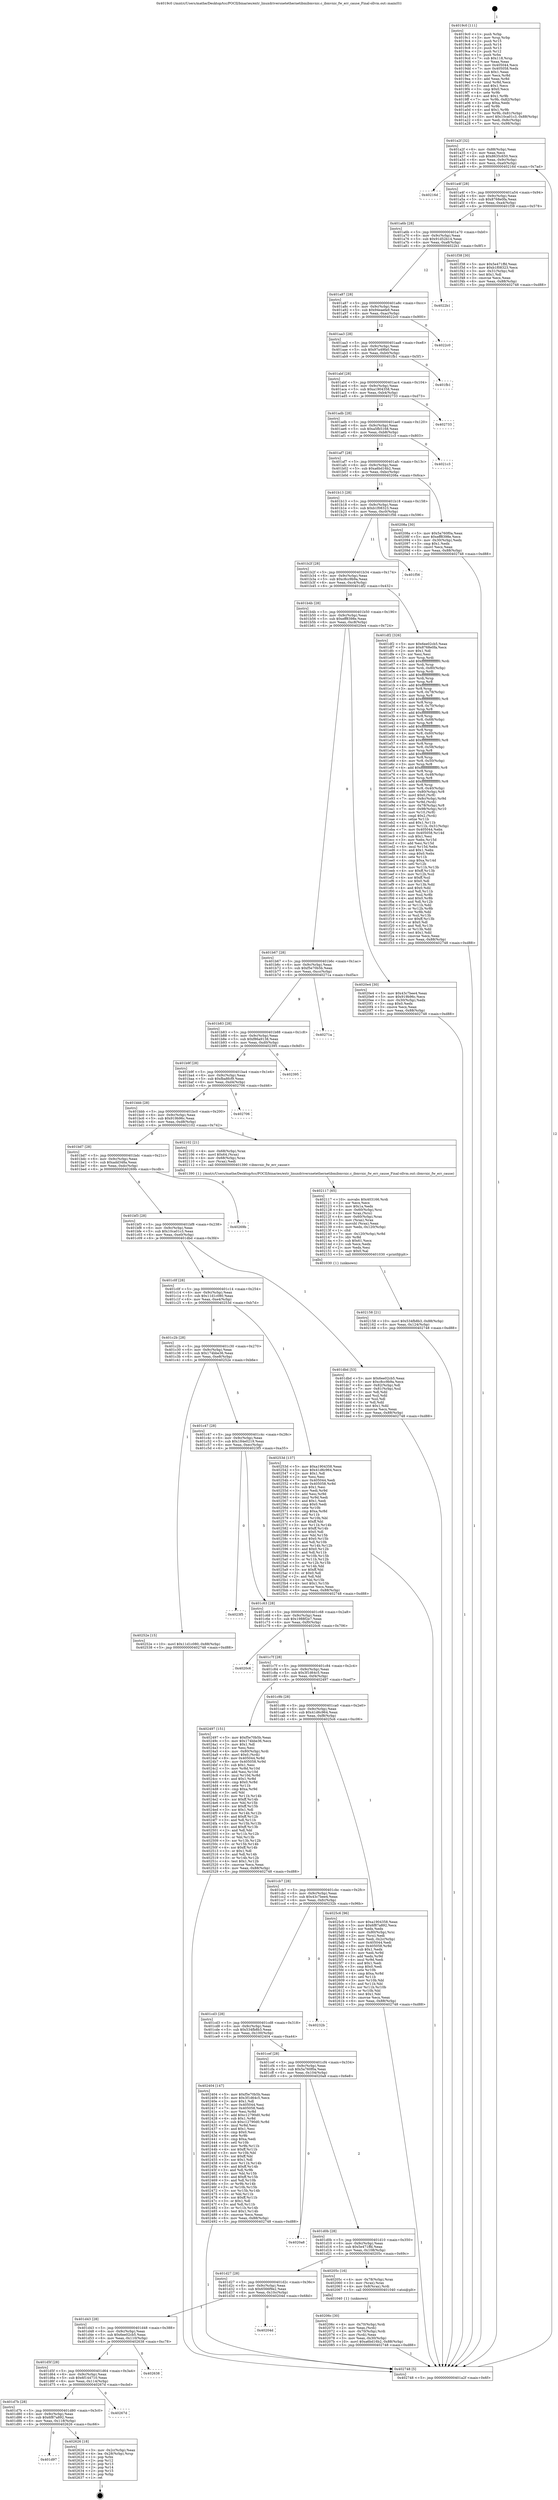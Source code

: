 digraph "0x4019c0" {
  label = "0x4019c0 (/mnt/c/Users/mathe/Desktop/tcc/POCII/binaries/extr_linuxdriversnetethernetibmibmvnic.c_ibmvnic_fw_err_cause_Final-ollvm.out::main(0))"
  labelloc = "t"
  node[shape=record]

  Entry [label="",width=0.3,height=0.3,shape=circle,fillcolor=black,style=filled]
  "0x401a2f" [label="{
     0x401a2f [32]\l
     | [instrs]\l
     &nbsp;&nbsp;0x401a2f \<+6\>: mov -0x88(%rbp),%eax\l
     &nbsp;&nbsp;0x401a35 \<+2\>: mov %eax,%ecx\l
     &nbsp;&nbsp;0x401a37 \<+6\>: sub $0x8635c650,%ecx\l
     &nbsp;&nbsp;0x401a3d \<+6\>: mov %eax,-0x9c(%rbp)\l
     &nbsp;&nbsp;0x401a43 \<+6\>: mov %ecx,-0xa0(%rbp)\l
     &nbsp;&nbsp;0x401a49 \<+6\>: je 000000000040216d \<main+0x7ad\>\l
  }"]
  "0x40216d" [label="{
     0x40216d\l
  }", style=dashed]
  "0x401a4f" [label="{
     0x401a4f [28]\l
     | [instrs]\l
     &nbsp;&nbsp;0x401a4f \<+5\>: jmp 0000000000401a54 \<main+0x94\>\l
     &nbsp;&nbsp;0x401a54 \<+6\>: mov -0x9c(%rbp),%eax\l
     &nbsp;&nbsp;0x401a5a \<+5\>: sub $0x8768e0fa,%eax\l
     &nbsp;&nbsp;0x401a5f \<+6\>: mov %eax,-0xa4(%rbp)\l
     &nbsp;&nbsp;0x401a65 \<+6\>: je 0000000000401f38 \<main+0x578\>\l
  }"]
  Exit [label="",width=0.3,height=0.3,shape=circle,fillcolor=black,style=filled,peripheries=2]
  "0x401f38" [label="{
     0x401f38 [30]\l
     | [instrs]\l
     &nbsp;&nbsp;0x401f38 \<+5\>: mov $0x5e471ffd,%eax\l
     &nbsp;&nbsp;0x401f3d \<+5\>: mov $0xb1f08323,%ecx\l
     &nbsp;&nbsp;0x401f42 \<+3\>: mov -0x31(%rbp),%dl\l
     &nbsp;&nbsp;0x401f45 \<+3\>: test $0x1,%dl\l
     &nbsp;&nbsp;0x401f48 \<+3\>: cmovne %ecx,%eax\l
     &nbsp;&nbsp;0x401f4b \<+6\>: mov %eax,-0x88(%rbp)\l
     &nbsp;&nbsp;0x401f51 \<+5\>: jmp 0000000000402748 \<main+0xd88\>\l
  }"]
  "0x401a6b" [label="{
     0x401a6b [28]\l
     | [instrs]\l
     &nbsp;&nbsp;0x401a6b \<+5\>: jmp 0000000000401a70 \<main+0xb0\>\l
     &nbsp;&nbsp;0x401a70 \<+6\>: mov -0x9c(%rbp),%eax\l
     &nbsp;&nbsp;0x401a76 \<+5\>: sub $0x91d52b14,%eax\l
     &nbsp;&nbsp;0x401a7b \<+6\>: mov %eax,-0xa8(%rbp)\l
     &nbsp;&nbsp;0x401a81 \<+6\>: je 00000000004022b1 \<main+0x8f1\>\l
  }"]
  "0x401d97" [label="{
     0x401d97\l
  }", style=dashed]
  "0x4022b1" [label="{
     0x4022b1\l
  }", style=dashed]
  "0x401a87" [label="{
     0x401a87 [28]\l
     | [instrs]\l
     &nbsp;&nbsp;0x401a87 \<+5\>: jmp 0000000000401a8c \<main+0xcc\>\l
     &nbsp;&nbsp;0x401a8c \<+6\>: mov -0x9c(%rbp),%eax\l
     &nbsp;&nbsp;0x401a92 \<+5\>: sub $0x94eaefa9,%eax\l
     &nbsp;&nbsp;0x401a97 \<+6\>: mov %eax,-0xac(%rbp)\l
     &nbsp;&nbsp;0x401a9d \<+6\>: je 00000000004022c0 \<main+0x900\>\l
  }"]
  "0x402626" [label="{
     0x402626 [18]\l
     | [instrs]\l
     &nbsp;&nbsp;0x402626 \<+3\>: mov -0x2c(%rbp),%eax\l
     &nbsp;&nbsp;0x402629 \<+4\>: lea -0x28(%rbp),%rsp\l
     &nbsp;&nbsp;0x40262d \<+1\>: pop %rbx\l
     &nbsp;&nbsp;0x40262e \<+2\>: pop %r12\l
     &nbsp;&nbsp;0x402630 \<+2\>: pop %r13\l
     &nbsp;&nbsp;0x402632 \<+2\>: pop %r14\l
     &nbsp;&nbsp;0x402634 \<+2\>: pop %r15\l
     &nbsp;&nbsp;0x402636 \<+1\>: pop %rbp\l
     &nbsp;&nbsp;0x402637 \<+1\>: ret\l
  }"]
  "0x4022c0" [label="{
     0x4022c0\l
  }", style=dashed]
  "0x401aa3" [label="{
     0x401aa3 [28]\l
     | [instrs]\l
     &nbsp;&nbsp;0x401aa3 \<+5\>: jmp 0000000000401aa8 \<main+0xe8\>\l
     &nbsp;&nbsp;0x401aa8 \<+6\>: mov -0x9c(%rbp),%eax\l
     &nbsp;&nbsp;0x401aae \<+5\>: sub $0x97a49fa0,%eax\l
     &nbsp;&nbsp;0x401ab3 \<+6\>: mov %eax,-0xb0(%rbp)\l
     &nbsp;&nbsp;0x401ab9 \<+6\>: je 0000000000401fb1 \<main+0x5f1\>\l
  }"]
  "0x401d7b" [label="{
     0x401d7b [28]\l
     | [instrs]\l
     &nbsp;&nbsp;0x401d7b \<+5\>: jmp 0000000000401d80 \<main+0x3c0\>\l
     &nbsp;&nbsp;0x401d80 \<+6\>: mov -0x9c(%rbp),%eax\l
     &nbsp;&nbsp;0x401d86 \<+5\>: sub $0x6f87a892,%eax\l
     &nbsp;&nbsp;0x401d8b \<+6\>: mov %eax,-0x118(%rbp)\l
     &nbsp;&nbsp;0x401d91 \<+6\>: je 0000000000402626 \<main+0xc66\>\l
  }"]
  "0x401fb1" [label="{
     0x401fb1\l
  }", style=dashed]
  "0x401abf" [label="{
     0x401abf [28]\l
     | [instrs]\l
     &nbsp;&nbsp;0x401abf \<+5\>: jmp 0000000000401ac4 \<main+0x104\>\l
     &nbsp;&nbsp;0x401ac4 \<+6\>: mov -0x9c(%rbp),%eax\l
     &nbsp;&nbsp;0x401aca \<+5\>: sub $0xa1904358,%eax\l
     &nbsp;&nbsp;0x401acf \<+6\>: mov %eax,-0xb4(%rbp)\l
     &nbsp;&nbsp;0x401ad5 \<+6\>: je 0000000000402733 \<main+0xd73\>\l
  }"]
  "0x40267d" [label="{
     0x40267d\l
  }", style=dashed]
  "0x402733" [label="{
     0x402733\l
  }", style=dashed]
  "0x401adb" [label="{
     0x401adb [28]\l
     | [instrs]\l
     &nbsp;&nbsp;0x401adb \<+5\>: jmp 0000000000401ae0 \<main+0x120\>\l
     &nbsp;&nbsp;0x401ae0 \<+6\>: mov -0x9c(%rbp),%eax\l
     &nbsp;&nbsp;0x401ae6 \<+5\>: sub $0xa5fb5168,%eax\l
     &nbsp;&nbsp;0x401aeb \<+6\>: mov %eax,-0xb8(%rbp)\l
     &nbsp;&nbsp;0x401af1 \<+6\>: je 00000000004021c3 \<main+0x803\>\l
  }"]
  "0x401d5f" [label="{
     0x401d5f [28]\l
     | [instrs]\l
     &nbsp;&nbsp;0x401d5f \<+5\>: jmp 0000000000401d64 \<main+0x3a4\>\l
     &nbsp;&nbsp;0x401d64 \<+6\>: mov -0x9c(%rbp),%eax\l
     &nbsp;&nbsp;0x401d6a \<+5\>: sub $0x6f144710,%eax\l
     &nbsp;&nbsp;0x401d6f \<+6\>: mov %eax,-0x114(%rbp)\l
     &nbsp;&nbsp;0x401d75 \<+6\>: je 000000000040267d \<main+0xcbd\>\l
  }"]
  "0x4021c3" [label="{
     0x4021c3\l
  }", style=dashed]
  "0x401af7" [label="{
     0x401af7 [28]\l
     | [instrs]\l
     &nbsp;&nbsp;0x401af7 \<+5\>: jmp 0000000000401afc \<main+0x13c\>\l
     &nbsp;&nbsp;0x401afc \<+6\>: mov -0x9c(%rbp),%eax\l
     &nbsp;&nbsp;0x401b02 \<+5\>: sub $0xa6bd16b2,%eax\l
     &nbsp;&nbsp;0x401b07 \<+6\>: mov %eax,-0xbc(%rbp)\l
     &nbsp;&nbsp;0x401b0d \<+6\>: je 000000000040208a \<main+0x6ca\>\l
  }"]
  "0x402638" [label="{
     0x402638\l
  }", style=dashed]
  "0x40208a" [label="{
     0x40208a [30]\l
     | [instrs]\l
     &nbsp;&nbsp;0x40208a \<+5\>: mov $0x5a760f0a,%eax\l
     &nbsp;&nbsp;0x40208f \<+5\>: mov $0xeff8398e,%ecx\l
     &nbsp;&nbsp;0x402094 \<+3\>: mov -0x30(%rbp),%edx\l
     &nbsp;&nbsp;0x402097 \<+3\>: cmp $0x1,%edx\l
     &nbsp;&nbsp;0x40209a \<+3\>: cmovl %ecx,%eax\l
     &nbsp;&nbsp;0x40209d \<+6\>: mov %eax,-0x88(%rbp)\l
     &nbsp;&nbsp;0x4020a3 \<+5\>: jmp 0000000000402748 \<main+0xd88\>\l
  }"]
  "0x401b13" [label="{
     0x401b13 [28]\l
     | [instrs]\l
     &nbsp;&nbsp;0x401b13 \<+5\>: jmp 0000000000401b18 \<main+0x158\>\l
     &nbsp;&nbsp;0x401b18 \<+6\>: mov -0x9c(%rbp),%eax\l
     &nbsp;&nbsp;0x401b1e \<+5\>: sub $0xb1f08323,%eax\l
     &nbsp;&nbsp;0x401b23 \<+6\>: mov %eax,-0xc0(%rbp)\l
     &nbsp;&nbsp;0x401b29 \<+6\>: je 0000000000401f56 \<main+0x596\>\l
  }"]
  "0x401d43" [label="{
     0x401d43 [28]\l
     | [instrs]\l
     &nbsp;&nbsp;0x401d43 \<+5\>: jmp 0000000000401d48 \<main+0x388\>\l
     &nbsp;&nbsp;0x401d48 \<+6\>: mov -0x9c(%rbp),%eax\l
     &nbsp;&nbsp;0x401d4e \<+5\>: sub $0x6ee02cb5,%eax\l
     &nbsp;&nbsp;0x401d53 \<+6\>: mov %eax,-0x110(%rbp)\l
     &nbsp;&nbsp;0x401d59 \<+6\>: je 0000000000402638 \<main+0xc78\>\l
  }"]
  "0x401f56" [label="{
     0x401f56\l
  }", style=dashed]
  "0x401b2f" [label="{
     0x401b2f [28]\l
     | [instrs]\l
     &nbsp;&nbsp;0x401b2f \<+5\>: jmp 0000000000401b34 \<main+0x174\>\l
     &nbsp;&nbsp;0x401b34 \<+6\>: mov -0x9c(%rbp),%eax\l
     &nbsp;&nbsp;0x401b3a \<+5\>: sub $0xc8cc9b9a,%eax\l
     &nbsp;&nbsp;0x401b3f \<+6\>: mov %eax,-0xc4(%rbp)\l
     &nbsp;&nbsp;0x401b45 \<+6\>: je 0000000000401df2 \<main+0x432\>\l
  }"]
  "0x40204d" [label="{
     0x40204d\l
  }", style=dashed]
  "0x401df2" [label="{
     0x401df2 [326]\l
     | [instrs]\l
     &nbsp;&nbsp;0x401df2 \<+5\>: mov $0x6ee02cb5,%eax\l
     &nbsp;&nbsp;0x401df7 \<+5\>: mov $0x8768e0fa,%ecx\l
     &nbsp;&nbsp;0x401dfc \<+2\>: mov $0x1,%dl\l
     &nbsp;&nbsp;0x401dfe \<+2\>: xor %esi,%esi\l
     &nbsp;&nbsp;0x401e00 \<+3\>: mov %rsp,%rdi\l
     &nbsp;&nbsp;0x401e03 \<+4\>: add $0xfffffffffffffff0,%rdi\l
     &nbsp;&nbsp;0x401e07 \<+3\>: mov %rdi,%rsp\l
     &nbsp;&nbsp;0x401e0a \<+4\>: mov %rdi,-0x80(%rbp)\l
     &nbsp;&nbsp;0x401e0e \<+3\>: mov %rsp,%rdi\l
     &nbsp;&nbsp;0x401e11 \<+4\>: add $0xfffffffffffffff0,%rdi\l
     &nbsp;&nbsp;0x401e15 \<+3\>: mov %rdi,%rsp\l
     &nbsp;&nbsp;0x401e18 \<+3\>: mov %rsp,%r8\l
     &nbsp;&nbsp;0x401e1b \<+4\>: add $0xfffffffffffffff0,%r8\l
     &nbsp;&nbsp;0x401e1f \<+3\>: mov %r8,%rsp\l
     &nbsp;&nbsp;0x401e22 \<+4\>: mov %r8,-0x78(%rbp)\l
     &nbsp;&nbsp;0x401e26 \<+3\>: mov %rsp,%r8\l
     &nbsp;&nbsp;0x401e29 \<+4\>: add $0xfffffffffffffff0,%r8\l
     &nbsp;&nbsp;0x401e2d \<+3\>: mov %r8,%rsp\l
     &nbsp;&nbsp;0x401e30 \<+4\>: mov %r8,-0x70(%rbp)\l
     &nbsp;&nbsp;0x401e34 \<+3\>: mov %rsp,%r8\l
     &nbsp;&nbsp;0x401e37 \<+4\>: add $0xfffffffffffffff0,%r8\l
     &nbsp;&nbsp;0x401e3b \<+3\>: mov %r8,%rsp\l
     &nbsp;&nbsp;0x401e3e \<+4\>: mov %r8,-0x68(%rbp)\l
     &nbsp;&nbsp;0x401e42 \<+3\>: mov %rsp,%r8\l
     &nbsp;&nbsp;0x401e45 \<+4\>: add $0xfffffffffffffff0,%r8\l
     &nbsp;&nbsp;0x401e49 \<+3\>: mov %r8,%rsp\l
     &nbsp;&nbsp;0x401e4c \<+4\>: mov %r8,-0x60(%rbp)\l
     &nbsp;&nbsp;0x401e50 \<+3\>: mov %rsp,%r8\l
     &nbsp;&nbsp;0x401e53 \<+4\>: add $0xfffffffffffffff0,%r8\l
     &nbsp;&nbsp;0x401e57 \<+3\>: mov %r8,%rsp\l
     &nbsp;&nbsp;0x401e5a \<+4\>: mov %r8,-0x58(%rbp)\l
     &nbsp;&nbsp;0x401e5e \<+3\>: mov %rsp,%r8\l
     &nbsp;&nbsp;0x401e61 \<+4\>: add $0xfffffffffffffff0,%r8\l
     &nbsp;&nbsp;0x401e65 \<+3\>: mov %r8,%rsp\l
     &nbsp;&nbsp;0x401e68 \<+4\>: mov %r8,-0x50(%rbp)\l
     &nbsp;&nbsp;0x401e6c \<+3\>: mov %rsp,%r8\l
     &nbsp;&nbsp;0x401e6f \<+4\>: add $0xfffffffffffffff0,%r8\l
     &nbsp;&nbsp;0x401e73 \<+3\>: mov %r8,%rsp\l
     &nbsp;&nbsp;0x401e76 \<+4\>: mov %r8,-0x48(%rbp)\l
     &nbsp;&nbsp;0x401e7a \<+3\>: mov %rsp,%r8\l
     &nbsp;&nbsp;0x401e7d \<+4\>: add $0xfffffffffffffff0,%r8\l
     &nbsp;&nbsp;0x401e81 \<+3\>: mov %r8,%rsp\l
     &nbsp;&nbsp;0x401e84 \<+4\>: mov %r8,-0x40(%rbp)\l
     &nbsp;&nbsp;0x401e88 \<+4\>: mov -0x80(%rbp),%r8\l
     &nbsp;&nbsp;0x401e8c \<+7\>: movl $0x0,(%r8)\l
     &nbsp;&nbsp;0x401e93 \<+7\>: mov -0x8c(%rbp),%r9d\l
     &nbsp;&nbsp;0x401e9a \<+3\>: mov %r9d,(%rdi)\l
     &nbsp;&nbsp;0x401e9d \<+4\>: mov -0x78(%rbp),%r8\l
     &nbsp;&nbsp;0x401ea1 \<+7\>: mov -0x98(%rbp),%r10\l
     &nbsp;&nbsp;0x401ea8 \<+3\>: mov %r10,(%r8)\l
     &nbsp;&nbsp;0x401eab \<+3\>: cmpl $0x2,(%rdi)\l
     &nbsp;&nbsp;0x401eae \<+4\>: setne %r11b\l
     &nbsp;&nbsp;0x401eb2 \<+4\>: and $0x1,%r11b\l
     &nbsp;&nbsp;0x401eb6 \<+4\>: mov %r11b,-0x31(%rbp)\l
     &nbsp;&nbsp;0x401eba \<+7\>: mov 0x405044,%ebx\l
     &nbsp;&nbsp;0x401ec1 \<+8\>: mov 0x405058,%r14d\l
     &nbsp;&nbsp;0x401ec9 \<+3\>: sub $0x1,%esi\l
     &nbsp;&nbsp;0x401ecc \<+3\>: mov %ebx,%r15d\l
     &nbsp;&nbsp;0x401ecf \<+3\>: add %esi,%r15d\l
     &nbsp;&nbsp;0x401ed2 \<+4\>: imul %r15d,%ebx\l
     &nbsp;&nbsp;0x401ed6 \<+3\>: and $0x1,%ebx\l
     &nbsp;&nbsp;0x401ed9 \<+3\>: cmp $0x0,%ebx\l
     &nbsp;&nbsp;0x401edc \<+4\>: sete %r11b\l
     &nbsp;&nbsp;0x401ee0 \<+4\>: cmp $0xa,%r14d\l
     &nbsp;&nbsp;0x401ee4 \<+4\>: setl %r12b\l
     &nbsp;&nbsp;0x401ee8 \<+3\>: mov %r11b,%r13b\l
     &nbsp;&nbsp;0x401eeb \<+4\>: xor $0xff,%r13b\l
     &nbsp;&nbsp;0x401eef \<+3\>: mov %r12b,%sil\l
     &nbsp;&nbsp;0x401ef2 \<+4\>: xor $0xff,%sil\l
     &nbsp;&nbsp;0x401ef6 \<+3\>: xor $0x0,%dl\l
     &nbsp;&nbsp;0x401ef9 \<+3\>: mov %r13b,%dil\l
     &nbsp;&nbsp;0x401efc \<+4\>: and $0x0,%dil\l
     &nbsp;&nbsp;0x401f00 \<+3\>: and %dl,%r11b\l
     &nbsp;&nbsp;0x401f03 \<+3\>: mov %sil,%r8b\l
     &nbsp;&nbsp;0x401f06 \<+4\>: and $0x0,%r8b\l
     &nbsp;&nbsp;0x401f0a \<+3\>: and %dl,%r12b\l
     &nbsp;&nbsp;0x401f0d \<+3\>: or %r11b,%dil\l
     &nbsp;&nbsp;0x401f10 \<+3\>: or %r12b,%r8b\l
     &nbsp;&nbsp;0x401f13 \<+3\>: xor %r8b,%dil\l
     &nbsp;&nbsp;0x401f16 \<+3\>: or %sil,%r13b\l
     &nbsp;&nbsp;0x401f19 \<+4\>: xor $0xff,%r13b\l
     &nbsp;&nbsp;0x401f1d \<+3\>: or $0x0,%dl\l
     &nbsp;&nbsp;0x401f20 \<+3\>: and %dl,%r13b\l
     &nbsp;&nbsp;0x401f23 \<+3\>: or %r13b,%dil\l
     &nbsp;&nbsp;0x401f26 \<+4\>: test $0x1,%dil\l
     &nbsp;&nbsp;0x401f2a \<+3\>: cmovne %ecx,%eax\l
     &nbsp;&nbsp;0x401f2d \<+6\>: mov %eax,-0x88(%rbp)\l
     &nbsp;&nbsp;0x401f33 \<+5\>: jmp 0000000000402748 \<main+0xd88\>\l
  }"]
  "0x401b4b" [label="{
     0x401b4b [28]\l
     | [instrs]\l
     &nbsp;&nbsp;0x401b4b \<+5\>: jmp 0000000000401b50 \<main+0x190\>\l
     &nbsp;&nbsp;0x401b50 \<+6\>: mov -0x9c(%rbp),%eax\l
     &nbsp;&nbsp;0x401b56 \<+5\>: sub $0xeff8398e,%eax\l
     &nbsp;&nbsp;0x401b5b \<+6\>: mov %eax,-0xc8(%rbp)\l
     &nbsp;&nbsp;0x401b61 \<+6\>: je 00000000004020e4 \<main+0x724\>\l
  }"]
  "0x402158" [label="{
     0x402158 [21]\l
     | [instrs]\l
     &nbsp;&nbsp;0x402158 \<+10\>: movl $0x534fb8b3,-0x88(%rbp)\l
     &nbsp;&nbsp;0x402162 \<+6\>: mov %eax,-0x124(%rbp)\l
     &nbsp;&nbsp;0x402168 \<+5\>: jmp 0000000000402748 \<main+0xd88\>\l
  }"]
  "0x4020e4" [label="{
     0x4020e4 [30]\l
     | [instrs]\l
     &nbsp;&nbsp;0x4020e4 \<+5\>: mov $0x43c7bee4,%eax\l
     &nbsp;&nbsp;0x4020e9 \<+5\>: mov $0x919b96c,%ecx\l
     &nbsp;&nbsp;0x4020ee \<+3\>: mov -0x30(%rbp),%edx\l
     &nbsp;&nbsp;0x4020f1 \<+3\>: cmp $0x0,%edx\l
     &nbsp;&nbsp;0x4020f4 \<+3\>: cmove %ecx,%eax\l
     &nbsp;&nbsp;0x4020f7 \<+6\>: mov %eax,-0x88(%rbp)\l
     &nbsp;&nbsp;0x4020fd \<+5\>: jmp 0000000000402748 \<main+0xd88\>\l
  }"]
  "0x401b67" [label="{
     0x401b67 [28]\l
     | [instrs]\l
     &nbsp;&nbsp;0x401b67 \<+5\>: jmp 0000000000401b6c \<main+0x1ac\>\l
     &nbsp;&nbsp;0x401b6c \<+6\>: mov -0x9c(%rbp),%eax\l
     &nbsp;&nbsp;0x401b72 \<+5\>: sub $0xf5e70b5b,%eax\l
     &nbsp;&nbsp;0x401b77 \<+6\>: mov %eax,-0xcc(%rbp)\l
     &nbsp;&nbsp;0x401b7d \<+6\>: je 000000000040271a \<main+0xd5a\>\l
  }"]
  "0x402117" [label="{
     0x402117 [65]\l
     | [instrs]\l
     &nbsp;&nbsp;0x402117 \<+10\>: movabs $0x403166,%rdi\l
     &nbsp;&nbsp;0x402121 \<+2\>: xor %ecx,%ecx\l
     &nbsp;&nbsp;0x402123 \<+5\>: mov $0x1a,%edx\l
     &nbsp;&nbsp;0x402128 \<+4\>: mov -0x60(%rbp),%rsi\l
     &nbsp;&nbsp;0x40212c \<+3\>: mov %rax,(%rsi)\l
     &nbsp;&nbsp;0x40212f \<+4\>: mov -0x60(%rbp),%rax\l
     &nbsp;&nbsp;0x402133 \<+3\>: mov (%rax),%rax\l
     &nbsp;&nbsp;0x402136 \<+3\>: movsbl (%rax),%eax\l
     &nbsp;&nbsp;0x402139 \<+6\>: mov %edx,-0x120(%rbp)\l
     &nbsp;&nbsp;0x40213f \<+1\>: cltd\l
     &nbsp;&nbsp;0x402140 \<+7\>: mov -0x120(%rbp),%r8d\l
     &nbsp;&nbsp;0x402147 \<+3\>: idiv %r8d\l
     &nbsp;&nbsp;0x40214a \<+3\>: sub $0x61,%ecx\l
     &nbsp;&nbsp;0x40214d \<+2\>: sub %ecx,%edx\l
     &nbsp;&nbsp;0x40214f \<+2\>: mov %edx,%esi\l
     &nbsp;&nbsp;0x402151 \<+2\>: mov $0x0,%al\l
     &nbsp;&nbsp;0x402153 \<+5\>: call 0000000000401030 \<printf@plt\>\l
     | [calls]\l
     &nbsp;&nbsp;0x401030 \{1\} (unknown)\l
  }"]
  "0x40271a" [label="{
     0x40271a\l
  }", style=dashed]
  "0x401b83" [label="{
     0x401b83 [28]\l
     | [instrs]\l
     &nbsp;&nbsp;0x401b83 \<+5\>: jmp 0000000000401b88 \<main+0x1c8\>\l
     &nbsp;&nbsp;0x401b88 \<+6\>: mov -0x9c(%rbp),%eax\l
     &nbsp;&nbsp;0x401b8e \<+5\>: sub $0xf86a9138,%eax\l
     &nbsp;&nbsp;0x401b93 \<+6\>: mov %eax,-0xd0(%rbp)\l
     &nbsp;&nbsp;0x401b99 \<+6\>: je 0000000000402395 \<main+0x9d5\>\l
  }"]
  "0x40206c" [label="{
     0x40206c [30]\l
     | [instrs]\l
     &nbsp;&nbsp;0x40206c \<+4\>: mov -0x70(%rbp),%rdi\l
     &nbsp;&nbsp;0x402070 \<+2\>: mov %eax,(%rdi)\l
     &nbsp;&nbsp;0x402072 \<+4\>: mov -0x70(%rbp),%rdi\l
     &nbsp;&nbsp;0x402076 \<+2\>: mov (%rdi),%eax\l
     &nbsp;&nbsp;0x402078 \<+3\>: mov %eax,-0x30(%rbp)\l
     &nbsp;&nbsp;0x40207b \<+10\>: movl $0xa6bd16b2,-0x88(%rbp)\l
     &nbsp;&nbsp;0x402085 \<+5\>: jmp 0000000000402748 \<main+0xd88\>\l
  }"]
  "0x402395" [label="{
     0x402395\l
  }", style=dashed]
  "0x401b9f" [label="{
     0x401b9f [28]\l
     | [instrs]\l
     &nbsp;&nbsp;0x401b9f \<+5\>: jmp 0000000000401ba4 \<main+0x1e4\>\l
     &nbsp;&nbsp;0x401ba4 \<+6\>: mov -0x9c(%rbp),%eax\l
     &nbsp;&nbsp;0x401baa \<+5\>: sub $0xfba8fcf9,%eax\l
     &nbsp;&nbsp;0x401baf \<+6\>: mov %eax,-0xd4(%rbp)\l
     &nbsp;&nbsp;0x401bb5 \<+6\>: je 0000000000402706 \<main+0xd46\>\l
  }"]
  "0x401d27" [label="{
     0x401d27 [28]\l
     | [instrs]\l
     &nbsp;&nbsp;0x401d27 \<+5\>: jmp 0000000000401d2c \<main+0x36c\>\l
     &nbsp;&nbsp;0x401d2c \<+6\>: mov -0x9c(%rbp),%eax\l
     &nbsp;&nbsp;0x401d32 \<+5\>: sub $0x6566f9e2,%eax\l
     &nbsp;&nbsp;0x401d37 \<+6\>: mov %eax,-0x10c(%rbp)\l
     &nbsp;&nbsp;0x401d3d \<+6\>: je 000000000040204d \<main+0x68d\>\l
  }"]
  "0x402706" [label="{
     0x402706\l
  }", style=dashed]
  "0x401bbb" [label="{
     0x401bbb [28]\l
     | [instrs]\l
     &nbsp;&nbsp;0x401bbb \<+5\>: jmp 0000000000401bc0 \<main+0x200\>\l
     &nbsp;&nbsp;0x401bc0 \<+6\>: mov -0x9c(%rbp),%eax\l
     &nbsp;&nbsp;0x401bc6 \<+5\>: sub $0x919b96c,%eax\l
     &nbsp;&nbsp;0x401bcb \<+6\>: mov %eax,-0xd8(%rbp)\l
     &nbsp;&nbsp;0x401bd1 \<+6\>: je 0000000000402102 \<main+0x742\>\l
  }"]
  "0x40205c" [label="{
     0x40205c [16]\l
     | [instrs]\l
     &nbsp;&nbsp;0x40205c \<+4\>: mov -0x78(%rbp),%rax\l
     &nbsp;&nbsp;0x402060 \<+3\>: mov (%rax),%rax\l
     &nbsp;&nbsp;0x402063 \<+4\>: mov 0x8(%rax),%rdi\l
     &nbsp;&nbsp;0x402067 \<+5\>: call 0000000000401040 \<atoi@plt\>\l
     | [calls]\l
     &nbsp;&nbsp;0x401040 \{1\} (unknown)\l
  }"]
  "0x402102" [label="{
     0x402102 [21]\l
     | [instrs]\l
     &nbsp;&nbsp;0x402102 \<+4\>: mov -0x68(%rbp),%rax\l
     &nbsp;&nbsp;0x402106 \<+6\>: movl $0x64,(%rax)\l
     &nbsp;&nbsp;0x40210c \<+4\>: mov -0x68(%rbp),%rax\l
     &nbsp;&nbsp;0x402110 \<+2\>: mov (%rax),%edi\l
     &nbsp;&nbsp;0x402112 \<+5\>: call 0000000000401390 \<ibmvnic_fw_err_cause\>\l
     | [calls]\l
     &nbsp;&nbsp;0x401390 \{1\} (/mnt/c/Users/mathe/Desktop/tcc/POCII/binaries/extr_linuxdriversnetethernetibmibmvnic.c_ibmvnic_fw_err_cause_Final-ollvm.out::ibmvnic_fw_err_cause)\l
  }"]
  "0x401bd7" [label="{
     0x401bd7 [28]\l
     | [instrs]\l
     &nbsp;&nbsp;0x401bd7 \<+5\>: jmp 0000000000401bdc \<main+0x21c\>\l
     &nbsp;&nbsp;0x401bdc \<+6\>: mov -0x9c(%rbp),%eax\l
     &nbsp;&nbsp;0x401be2 \<+5\>: sub $0xadd348a,%eax\l
     &nbsp;&nbsp;0x401be7 \<+6\>: mov %eax,-0xdc(%rbp)\l
     &nbsp;&nbsp;0x401bed \<+6\>: je 000000000040269b \<main+0xcdb\>\l
  }"]
  "0x401d0b" [label="{
     0x401d0b [28]\l
     | [instrs]\l
     &nbsp;&nbsp;0x401d0b \<+5\>: jmp 0000000000401d10 \<main+0x350\>\l
     &nbsp;&nbsp;0x401d10 \<+6\>: mov -0x9c(%rbp),%eax\l
     &nbsp;&nbsp;0x401d16 \<+5\>: sub $0x5e471ffd,%eax\l
     &nbsp;&nbsp;0x401d1b \<+6\>: mov %eax,-0x108(%rbp)\l
     &nbsp;&nbsp;0x401d21 \<+6\>: je 000000000040205c \<main+0x69c\>\l
  }"]
  "0x40269b" [label="{
     0x40269b\l
  }", style=dashed]
  "0x401bf3" [label="{
     0x401bf3 [28]\l
     | [instrs]\l
     &nbsp;&nbsp;0x401bf3 \<+5\>: jmp 0000000000401bf8 \<main+0x238\>\l
     &nbsp;&nbsp;0x401bf8 \<+6\>: mov -0x9c(%rbp),%eax\l
     &nbsp;&nbsp;0x401bfe \<+5\>: sub $0x10ca01c3,%eax\l
     &nbsp;&nbsp;0x401c03 \<+6\>: mov %eax,-0xe0(%rbp)\l
     &nbsp;&nbsp;0x401c09 \<+6\>: je 0000000000401dbd \<main+0x3fd\>\l
  }"]
  "0x4020a8" [label="{
     0x4020a8\l
  }", style=dashed]
  "0x401dbd" [label="{
     0x401dbd [53]\l
     | [instrs]\l
     &nbsp;&nbsp;0x401dbd \<+5\>: mov $0x6ee02cb5,%eax\l
     &nbsp;&nbsp;0x401dc2 \<+5\>: mov $0xc8cc9b9a,%ecx\l
     &nbsp;&nbsp;0x401dc7 \<+6\>: mov -0x82(%rbp),%dl\l
     &nbsp;&nbsp;0x401dcd \<+7\>: mov -0x81(%rbp),%sil\l
     &nbsp;&nbsp;0x401dd4 \<+3\>: mov %dl,%dil\l
     &nbsp;&nbsp;0x401dd7 \<+3\>: and %sil,%dil\l
     &nbsp;&nbsp;0x401dda \<+3\>: xor %sil,%dl\l
     &nbsp;&nbsp;0x401ddd \<+3\>: or %dl,%dil\l
     &nbsp;&nbsp;0x401de0 \<+4\>: test $0x1,%dil\l
     &nbsp;&nbsp;0x401de4 \<+3\>: cmovne %ecx,%eax\l
     &nbsp;&nbsp;0x401de7 \<+6\>: mov %eax,-0x88(%rbp)\l
     &nbsp;&nbsp;0x401ded \<+5\>: jmp 0000000000402748 \<main+0xd88\>\l
  }"]
  "0x401c0f" [label="{
     0x401c0f [28]\l
     | [instrs]\l
     &nbsp;&nbsp;0x401c0f \<+5\>: jmp 0000000000401c14 \<main+0x254\>\l
     &nbsp;&nbsp;0x401c14 \<+6\>: mov -0x9c(%rbp),%eax\l
     &nbsp;&nbsp;0x401c1a \<+5\>: sub $0x11d1c080,%eax\l
     &nbsp;&nbsp;0x401c1f \<+6\>: mov %eax,-0xe4(%rbp)\l
     &nbsp;&nbsp;0x401c25 \<+6\>: je 000000000040253d \<main+0xb7d\>\l
  }"]
  "0x402748" [label="{
     0x402748 [5]\l
     | [instrs]\l
     &nbsp;&nbsp;0x402748 \<+5\>: jmp 0000000000401a2f \<main+0x6f\>\l
  }"]
  "0x4019c0" [label="{
     0x4019c0 [111]\l
     | [instrs]\l
     &nbsp;&nbsp;0x4019c0 \<+1\>: push %rbp\l
     &nbsp;&nbsp;0x4019c1 \<+3\>: mov %rsp,%rbp\l
     &nbsp;&nbsp;0x4019c4 \<+2\>: push %r15\l
     &nbsp;&nbsp;0x4019c6 \<+2\>: push %r14\l
     &nbsp;&nbsp;0x4019c8 \<+2\>: push %r13\l
     &nbsp;&nbsp;0x4019ca \<+2\>: push %r12\l
     &nbsp;&nbsp;0x4019cc \<+1\>: push %rbx\l
     &nbsp;&nbsp;0x4019cd \<+7\>: sub $0x118,%rsp\l
     &nbsp;&nbsp;0x4019d4 \<+2\>: xor %eax,%eax\l
     &nbsp;&nbsp;0x4019d6 \<+7\>: mov 0x405044,%ecx\l
     &nbsp;&nbsp;0x4019dd \<+7\>: mov 0x405058,%edx\l
     &nbsp;&nbsp;0x4019e4 \<+3\>: sub $0x1,%eax\l
     &nbsp;&nbsp;0x4019e7 \<+3\>: mov %ecx,%r8d\l
     &nbsp;&nbsp;0x4019ea \<+3\>: add %eax,%r8d\l
     &nbsp;&nbsp;0x4019ed \<+4\>: imul %r8d,%ecx\l
     &nbsp;&nbsp;0x4019f1 \<+3\>: and $0x1,%ecx\l
     &nbsp;&nbsp;0x4019f4 \<+3\>: cmp $0x0,%ecx\l
     &nbsp;&nbsp;0x4019f7 \<+4\>: sete %r9b\l
     &nbsp;&nbsp;0x4019fb \<+4\>: and $0x1,%r9b\l
     &nbsp;&nbsp;0x4019ff \<+7\>: mov %r9b,-0x82(%rbp)\l
     &nbsp;&nbsp;0x401a06 \<+3\>: cmp $0xa,%edx\l
     &nbsp;&nbsp;0x401a09 \<+4\>: setl %r9b\l
     &nbsp;&nbsp;0x401a0d \<+4\>: and $0x1,%r9b\l
     &nbsp;&nbsp;0x401a11 \<+7\>: mov %r9b,-0x81(%rbp)\l
     &nbsp;&nbsp;0x401a18 \<+10\>: movl $0x10ca01c3,-0x88(%rbp)\l
     &nbsp;&nbsp;0x401a22 \<+6\>: mov %edi,-0x8c(%rbp)\l
     &nbsp;&nbsp;0x401a28 \<+7\>: mov %rsi,-0x98(%rbp)\l
  }"]
  "0x401cef" [label="{
     0x401cef [28]\l
     | [instrs]\l
     &nbsp;&nbsp;0x401cef \<+5\>: jmp 0000000000401cf4 \<main+0x334\>\l
     &nbsp;&nbsp;0x401cf4 \<+6\>: mov -0x9c(%rbp),%eax\l
     &nbsp;&nbsp;0x401cfa \<+5\>: sub $0x5a760f0a,%eax\l
     &nbsp;&nbsp;0x401cff \<+6\>: mov %eax,-0x104(%rbp)\l
     &nbsp;&nbsp;0x401d05 \<+6\>: je 00000000004020a8 \<main+0x6e8\>\l
  }"]
  "0x402404" [label="{
     0x402404 [147]\l
     | [instrs]\l
     &nbsp;&nbsp;0x402404 \<+5\>: mov $0xf5e70b5b,%eax\l
     &nbsp;&nbsp;0x402409 \<+5\>: mov $0x3f1d64c5,%ecx\l
     &nbsp;&nbsp;0x40240e \<+2\>: mov $0x1,%dl\l
     &nbsp;&nbsp;0x402410 \<+7\>: mov 0x405044,%esi\l
     &nbsp;&nbsp;0x402417 \<+7\>: mov 0x405058,%edi\l
     &nbsp;&nbsp;0x40241e \<+3\>: mov %esi,%r8d\l
     &nbsp;&nbsp;0x402421 \<+7\>: add $0xc12790d0,%r8d\l
     &nbsp;&nbsp;0x402428 \<+4\>: sub $0x1,%r8d\l
     &nbsp;&nbsp;0x40242c \<+7\>: sub $0xc12790d0,%r8d\l
     &nbsp;&nbsp;0x402433 \<+4\>: imul %r8d,%esi\l
     &nbsp;&nbsp;0x402437 \<+3\>: and $0x1,%esi\l
     &nbsp;&nbsp;0x40243a \<+3\>: cmp $0x0,%esi\l
     &nbsp;&nbsp;0x40243d \<+4\>: sete %r9b\l
     &nbsp;&nbsp;0x402441 \<+3\>: cmp $0xa,%edi\l
     &nbsp;&nbsp;0x402444 \<+4\>: setl %r10b\l
     &nbsp;&nbsp;0x402448 \<+3\>: mov %r9b,%r11b\l
     &nbsp;&nbsp;0x40244b \<+4\>: xor $0xff,%r11b\l
     &nbsp;&nbsp;0x40244f \<+3\>: mov %r10b,%bl\l
     &nbsp;&nbsp;0x402452 \<+3\>: xor $0xff,%bl\l
     &nbsp;&nbsp;0x402455 \<+3\>: xor $0x1,%dl\l
     &nbsp;&nbsp;0x402458 \<+3\>: mov %r11b,%r14b\l
     &nbsp;&nbsp;0x40245b \<+4\>: and $0xff,%r14b\l
     &nbsp;&nbsp;0x40245f \<+3\>: and %dl,%r9b\l
     &nbsp;&nbsp;0x402462 \<+3\>: mov %bl,%r15b\l
     &nbsp;&nbsp;0x402465 \<+4\>: and $0xff,%r15b\l
     &nbsp;&nbsp;0x402469 \<+3\>: and %dl,%r10b\l
     &nbsp;&nbsp;0x40246c \<+3\>: or %r9b,%r14b\l
     &nbsp;&nbsp;0x40246f \<+3\>: or %r10b,%r15b\l
     &nbsp;&nbsp;0x402472 \<+3\>: xor %r15b,%r14b\l
     &nbsp;&nbsp;0x402475 \<+3\>: or %bl,%r11b\l
     &nbsp;&nbsp;0x402478 \<+4\>: xor $0xff,%r11b\l
     &nbsp;&nbsp;0x40247c \<+3\>: or $0x1,%dl\l
     &nbsp;&nbsp;0x40247f \<+3\>: and %dl,%r11b\l
     &nbsp;&nbsp;0x402482 \<+3\>: or %r11b,%r14b\l
     &nbsp;&nbsp;0x402485 \<+4\>: test $0x1,%r14b\l
     &nbsp;&nbsp;0x402489 \<+3\>: cmovne %ecx,%eax\l
     &nbsp;&nbsp;0x40248c \<+6\>: mov %eax,-0x88(%rbp)\l
     &nbsp;&nbsp;0x402492 \<+5\>: jmp 0000000000402748 \<main+0xd88\>\l
  }"]
  "0x40253d" [label="{
     0x40253d [137]\l
     | [instrs]\l
     &nbsp;&nbsp;0x40253d \<+5\>: mov $0xa1904358,%eax\l
     &nbsp;&nbsp;0x402542 \<+5\>: mov $0x41d6c964,%ecx\l
     &nbsp;&nbsp;0x402547 \<+2\>: mov $0x1,%dl\l
     &nbsp;&nbsp;0x402549 \<+2\>: xor %esi,%esi\l
     &nbsp;&nbsp;0x40254b \<+7\>: mov 0x405044,%edi\l
     &nbsp;&nbsp;0x402552 \<+8\>: mov 0x405058,%r8d\l
     &nbsp;&nbsp;0x40255a \<+3\>: sub $0x1,%esi\l
     &nbsp;&nbsp;0x40255d \<+3\>: mov %edi,%r9d\l
     &nbsp;&nbsp;0x402560 \<+3\>: add %esi,%r9d\l
     &nbsp;&nbsp;0x402563 \<+4\>: imul %r9d,%edi\l
     &nbsp;&nbsp;0x402567 \<+3\>: and $0x1,%edi\l
     &nbsp;&nbsp;0x40256a \<+3\>: cmp $0x0,%edi\l
     &nbsp;&nbsp;0x40256d \<+4\>: sete %r10b\l
     &nbsp;&nbsp;0x402571 \<+4\>: cmp $0xa,%r8d\l
     &nbsp;&nbsp;0x402575 \<+4\>: setl %r11b\l
     &nbsp;&nbsp;0x402579 \<+3\>: mov %r10b,%bl\l
     &nbsp;&nbsp;0x40257c \<+3\>: xor $0xff,%bl\l
     &nbsp;&nbsp;0x40257f \<+3\>: mov %r11b,%r14b\l
     &nbsp;&nbsp;0x402582 \<+4\>: xor $0xff,%r14b\l
     &nbsp;&nbsp;0x402586 \<+3\>: xor $0x0,%dl\l
     &nbsp;&nbsp;0x402589 \<+3\>: mov %bl,%r15b\l
     &nbsp;&nbsp;0x40258c \<+4\>: and $0x0,%r15b\l
     &nbsp;&nbsp;0x402590 \<+3\>: and %dl,%r10b\l
     &nbsp;&nbsp;0x402593 \<+3\>: mov %r14b,%r12b\l
     &nbsp;&nbsp;0x402596 \<+4\>: and $0x0,%r12b\l
     &nbsp;&nbsp;0x40259a \<+3\>: and %dl,%r11b\l
     &nbsp;&nbsp;0x40259d \<+3\>: or %r10b,%r15b\l
     &nbsp;&nbsp;0x4025a0 \<+3\>: or %r11b,%r12b\l
     &nbsp;&nbsp;0x4025a3 \<+3\>: xor %r12b,%r15b\l
     &nbsp;&nbsp;0x4025a6 \<+3\>: or %r14b,%bl\l
     &nbsp;&nbsp;0x4025a9 \<+3\>: xor $0xff,%bl\l
     &nbsp;&nbsp;0x4025ac \<+3\>: or $0x0,%dl\l
     &nbsp;&nbsp;0x4025af \<+2\>: and %dl,%bl\l
     &nbsp;&nbsp;0x4025b1 \<+3\>: or %bl,%r15b\l
     &nbsp;&nbsp;0x4025b4 \<+4\>: test $0x1,%r15b\l
     &nbsp;&nbsp;0x4025b8 \<+3\>: cmovne %ecx,%eax\l
     &nbsp;&nbsp;0x4025bb \<+6\>: mov %eax,-0x88(%rbp)\l
     &nbsp;&nbsp;0x4025c1 \<+5\>: jmp 0000000000402748 \<main+0xd88\>\l
  }"]
  "0x401c2b" [label="{
     0x401c2b [28]\l
     | [instrs]\l
     &nbsp;&nbsp;0x401c2b \<+5\>: jmp 0000000000401c30 \<main+0x270\>\l
     &nbsp;&nbsp;0x401c30 \<+6\>: mov -0x9c(%rbp),%eax\l
     &nbsp;&nbsp;0x401c36 \<+5\>: sub $0x174bbe36,%eax\l
     &nbsp;&nbsp;0x401c3b \<+6\>: mov %eax,-0xe8(%rbp)\l
     &nbsp;&nbsp;0x401c41 \<+6\>: je 000000000040252e \<main+0xb6e\>\l
  }"]
  "0x401cd3" [label="{
     0x401cd3 [28]\l
     | [instrs]\l
     &nbsp;&nbsp;0x401cd3 \<+5\>: jmp 0000000000401cd8 \<main+0x318\>\l
     &nbsp;&nbsp;0x401cd8 \<+6\>: mov -0x9c(%rbp),%eax\l
     &nbsp;&nbsp;0x401cde \<+5\>: sub $0x534fb8b3,%eax\l
     &nbsp;&nbsp;0x401ce3 \<+6\>: mov %eax,-0x100(%rbp)\l
     &nbsp;&nbsp;0x401ce9 \<+6\>: je 0000000000402404 \<main+0xa44\>\l
  }"]
  "0x40252e" [label="{
     0x40252e [15]\l
     | [instrs]\l
     &nbsp;&nbsp;0x40252e \<+10\>: movl $0x11d1c080,-0x88(%rbp)\l
     &nbsp;&nbsp;0x402538 \<+5\>: jmp 0000000000402748 \<main+0xd88\>\l
  }"]
  "0x401c47" [label="{
     0x401c47 [28]\l
     | [instrs]\l
     &nbsp;&nbsp;0x401c47 \<+5\>: jmp 0000000000401c4c \<main+0x28c\>\l
     &nbsp;&nbsp;0x401c4c \<+6\>: mov -0x9c(%rbp),%eax\l
     &nbsp;&nbsp;0x401c52 \<+5\>: sub $0x184e0219,%eax\l
     &nbsp;&nbsp;0x401c57 \<+6\>: mov %eax,-0xec(%rbp)\l
     &nbsp;&nbsp;0x401c5d \<+6\>: je 00000000004023f5 \<main+0xa35\>\l
  }"]
  "0x40232b" [label="{
     0x40232b\l
  }", style=dashed]
  "0x4023f5" [label="{
     0x4023f5\l
  }", style=dashed]
  "0x401c63" [label="{
     0x401c63 [28]\l
     | [instrs]\l
     &nbsp;&nbsp;0x401c63 \<+5\>: jmp 0000000000401c68 \<main+0x2a8\>\l
     &nbsp;&nbsp;0x401c68 \<+6\>: mov -0x9c(%rbp),%eax\l
     &nbsp;&nbsp;0x401c6e \<+5\>: sub $0x1988f2e7,%eax\l
     &nbsp;&nbsp;0x401c73 \<+6\>: mov %eax,-0xf0(%rbp)\l
     &nbsp;&nbsp;0x401c79 \<+6\>: je 00000000004020c6 \<main+0x706\>\l
  }"]
  "0x401cb7" [label="{
     0x401cb7 [28]\l
     | [instrs]\l
     &nbsp;&nbsp;0x401cb7 \<+5\>: jmp 0000000000401cbc \<main+0x2fc\>\l
     &nbsp;&nbsp;0x401cbc \<+6\>: mov -0x9c(%rbp),%eax\l
     &nbsp;&nbsp;0x401cc2 \<+5\>: sub $0x43c7bee4,%eax\l
     &nbsp;&nbsp;0x401cc7 \<+6\>: mov %eax,-0xfc(%rbp)\l
     &nbsp;&nbsp;0x401ccd \<+6\>: je 000000000040232b \<main+0x96b\>\l
  }"]
  "0x4020c6" [label="{
     0x4020c6\l
  }", style=dashed]
  "0x401c7f" [label="{
     0x401c7f [28]\l
     | [instrs]\l
     &nbsp;&nbsp;0x401c7f \<+5\>: jmp 0000000000401c84 \<main+0x2c4\>\l
     &nbsp;&nbsp;0x401c84 \<+6\>: mov -0x9c(%rbp),%eax\l
     &nbsp;&nbsp;0x401c8a \<+5\>: sub $0x3f1d64c5,%eax\l
     &nbsp;&nbsp;0x401c8f \<+6\>: mov %eax,-0xf4(%rbp)\l
     &nbsp;&nbsp;0x401c95 \<+6\>: je 0000000000402497 \<main+0xad7\>\l
  }"]
  "0x4025c6" [label="{
     0x4025c6 [96]\l
     | [instrs]\l
     &nbsp;&nbsp;0x4025c6 \<+5\>: mov $0xa1904358,%eax\l
     &nbsp;&nbsp;0x4025cb \<+5\>: mov $0x6f87a892,%ecx\l
     &nbsp;&nbsp;0x4025d0 \<+2\>: xor %edx,%edx\l
     &nbsp;&nbsp;0x4025d2 \<+4\>: mov -0x80(%rbp),%rsi\l
     &nbsp;&nbsp;0x4025d6 \<+2\>: mov (%rsi),%edi\l
     &nbsp;&nbsp;0x4025d8 \<+3\>: mov %edi,-0x2c(%rbp)\l
     &nbsp;&nbsp;0x4025db \<+7\>: mov 0x405044,%edi\l
     &nbsp;&nbsp;0x4025e2 \<+8\>: mov 0x405058,%r8d\l
     &nbsp;&nbsp;0x4025ea \<+3\>: sub $0x1,%edx\l
     &nbsp;&nbsp;0x4025ed \<+3\>: mov %edi,%r9d\l
     &nbsp;&nbsp;0x4025f0 \<+3\>: add %edx,%r9d\l
     &nbsp;&nbsp;0x4025f3 \<+4\>: imul %r9d,%edi\l
     &nbsp;&nbsp;0x4025f7 \<+3\>: and $0x1,%edi\l
     &nbsp;&nbsp;0x4025fa \<+3\>: cmp $0x0,%edi\l
     &nbsp;&nbsp;0x4025fd \<+4\>: sete %r10b\l
     &nbsp;&nbsp;0x402601 \<+4\>: cmp $0xa,%r8d\l
     &nbsp;&nbsp;0x402605 \<+4\>: setl %r11b\l
     &nbsp;&nbsp;0x402609 \<+3\>: mov %r10b,%bl\l
     &nbsp;&nbsp;0x40260c \<+3\>: and %r11b,%bl\l
     &nbsp;&nbsp;0x40260f \<+3\>: xor %r11b,%r10b\l
     &nbsp;&nbsp;0x402612 \<+3\>: or %r10b,%bl\l
     &nbsp;&nbsp;0x402615 \<+3\>: test $0x1,%bl\l
     &nbsp;&nbsp;0x402618 \<+3\>: cmovne %ecx,%eax\l
     &nbsp;&nbsp;0x40261b \<+6\>: mov %eax,-0x88(%rbp)\l
     &nbsp;&nbsp;0x402621 \<+5\>: jmp 0000000000402748 \<main+0xd88\>\l
  }"]
  "0x402497" [label="{
     0x402497 [151]\l
     | [instrs]\l
     &nbsp;&nbsp;0x402497 \<+5\>: mov $0xf5e70b5b,%eax\l
     &nbsp;&nbsp;0x40249c \<+5\>: mov $0x174bbe36,%ecx\l
     &nbsp;&nbsp;0x4024a1 \<+2\>: mov $0x1,%dl\l
     &nbsp;&nbsp;0x4024a3 \<+2\>: xor %esi,%esi\l
     &nbsp;&nbsp;0x4024a5 \<+4\>: mov -0x80(%rbp),%rdi\l
     &nbsp;&nbsp;0x4024a9 \<+6\>: movl $0x0,(%rdi)\l
     &nbsp;&nbsp;0x4024af \<+8\>: mov 0x405044,%r8d\l
     &nbsp;&nbsp;0x4024b7 \<+8\>: mov 0x405058,%r9d\l
     &nbsp;&nbsp;0x4024bf \<+3\>: sub $0x1,%esi\l
     &nbsp;&nbsp;0x4024c2 \<+3\>: mov %r8d,%r10d\l
     &nbsp;&nbsp;0x4024c5 \<+3\>: add %esi,%r10d\l
     &nbsp;&nbsp;0x4024c8 \<+4\>: imul %r10d,%r8d\l
     &nbsp;&nbsp;0x4024cc \<+4\>: and $0x1,%r8d\l
     &nbsp;&nbsp;0x4024d0 \<+4\>: cmp $0x0,%r8d\l
     &nbsp;&nbsp;0x4024d4 \<+4\>: sete %r11b\l
     &nbsp;&nbsp;0x4024d8 \<+4\>: cmp $0xa,%r9d\l
     &nbsp;&nbsp;0x4024dc \<+3\>: setl %bl\l
     &nbsp;&nbsp;0x4024df \<+3\>: mov %r11b,%r14b\l
     &nbsp;&nbsp;0x4024e2 \<+4\>: xor $0xff,%r14b\l
     &nbsp;&nbsp;0x4024e6 \<+3\>: mov %bl,%r15b\l
     &nbsp;&nbsp;0x4024e9 \<+4\>: xor $0xff,%r15b\l
     &nbsp;&nbsp;0x4024ed \<+3\>: xor $0x1,%dl\l
     &nbsp;&nbsp;0x4024f0 \<+3\>: mov %r14b,%r12b\l
     &nbsp;&nbsp;0x4024f3 \<+4\>: and $0xff,%r12b\l
     &nbsp;&nbsp;0x4024f7 \<+3\>: and %dl,%r11b\l
     &nbsp;&nbsp;0x4024fa \<+3\>: mov %r15b,%r13b\l
     &nbsp;&nbsp;0x4024fd \<+4\>: and $0xff,%r13b\l
     &nbsp;&nbsp;0x402501 \<+2\>: and %dl,%bl\l
     &nbsp;&nbsp;0x402503 \<+3\>: or %r11b,%r12b\l
     &nbsp;&nbsp;0x402506 \<+3\>: or %bl,%r13b\l
     &nbsp;&nbsp;0x402509 \<+3\>: xor %r13b,%r12b\l
     &nbsp;&nbsp;0x40250c \<+3\>: or %r15b,%r14b\l
     &nbsp;&nbsp;0x40250f \<+4\>: xor $0xff,%r14b\l
     &nbsp;&nbsp;0x402513 \<+3\>: or $0x1,%dl\l
     &nbsp;&nbsp;0x402516 \<+3\>: and %dl,%r14b\l
     &nbsp;&nbsp;0x402519 \<+3\>: or %r14b,%r12b\l
     &nbsp;&nbsp;0x40251c \<+4\>: test $0x1,%r12b\l
     &nbsp;&nbsp;0x402520 \<+3\>: cmovne %ecx,%eax\l
     &nbsp;&nbsp;0x402523 \<+6\>: mov %eax,-0x88(%rbp)\l
     &nbsp;&nbsp;0x402529 \<+5\>: jmp 0000000000402748 \<main+0xd88\>\l
  }"]
  "0x401c9b" [label="{
     0x401c9b [28]\l
     | [instrs]\l
     &nbsp;&nbsp;0x401c9b \<+5\>: jmp 0000000000401ca0 \<main+0x2e0\>\l
     &nbsp;&nbsp;0x401ca0 \<+6\>: mov -0x9c(%rbp),%eax\l
     &nbsp;&nbsp;0x401ca6 \<+5\>: sub $0x41d6c964,%eax\l
     &nbsp;&nbsp;0x401cab \<+6\>: mov %eax,-0xf8(%rbp)\l
     &nbsp;&nbsp;0x401cb1 \<+6\>: je 00000000004025c6 \<main+0xc06\>\l
  }"]
  Entry -> "0x4019c0" [label=" 1"]
  "0x401a2f" -> "0x40216d" [label=" 0"]
  "0x401a2f" -> "0x401a4f" [label=" 13"]
  "0x402626" -> Exit [label=" 1"]
  "0x401a4f" -> "0x401f38" [label=" 1"]
  "0x401a4f" -> "0x401a6b" [label=" 12"]
  "0x401d7b" -> "0x401d97" [label=" 0"]
  "0x401a6b" -> "0x4022b1" [label=" 0"]
  "0x401a6b" -> "0x401a87" [label=" 12"]
  "0x401d7b" -> "0x402626" [label=" 1"]
  "0x401a87" -> "0x4022c0" [label=" 0"]
  "0x401a87" -> "0x401aa3" [label=" 12"]
  "0x401d5f" -> "0x401d7b" [label=" 1"]
  "0x401aa3" -> "0x401fb1" [label=" 0"]
  "0x401aa3" -> "0x401abf" [label=" 12"]
  "0x401d5f" -> "0x40267d" [label=" 0"]
  "0x401abf" -> "0x402733" [label=" 0"]
  "0x401abf" -> "0x401adb" [label=" 12"]
  "0x401d43" -> "0x401d5f" [label=" 1"]
  "0x401adb" -> "0x4021c3" [label=" 0"]
  "0x401adb" -> "0x401af7" [label=" 12"]
  "0x401d43" -> "0x402638" [label=" 0"]
  "0x401af7" -> "0x40208a" [label=" 1"]
  "0x401af7" -> "0x401b13" [label=" 11"]
  "0x401d27" -> "0x401d43" [label=" 1"]
  "0x401b13" -> "0x401f56" [label=" 0"]
  "0x401b13" -> "0x401b2f" [label=" 11"]
  "0x401d27" -> "0x40204d" [label=" 0"]
  "0x401b2f" -> "0x401df2" [label=" 1"]
  "0x401b2f" -> "0x401b4b" [label=" 10"]
  "0x4025c6" -> "0x402748" [label=" 1"]
  "0x401b4b" -> "0x4020e4" [label=" 1"]
  "0x401b4b" -> "0x401b67" [label=" 9"]
  "0x40253d" -> "0x402748" [label=" 1"]
  "0x401b67" -> "0x40271a" [label=" 0"]
  "0x401b67" -> "0x401b83" [label=" 9"]
  "0x40252e" -> "0x402748" [label=" 1"]
  "0x401b83" -> "0x402395" [label=" 0"]
  "0x401b83" -> "0x401b9f" [label=" 9"]
  "0x402497" -> "0x402748" [label=" 1"]
  "0x401b9f" -> "0x402706" [label=" 0"]
  "0x401b9f" -> "0x401bbb" [label=" 9"]
  "0x402404" -> "0x402748" [label=" 1"]
  "0x401bbb" -> "0x402102" [label=" 1"]
  "0x401bbb" -> "0x401bd7" [label=" 8"]
  "0x402158" -> "0x402748" [label=" 1"]
  "0x401bd7" -> "0x40269b" [label=" 0"]
  "0x401bd7" -> "0x401bf3" [label=" 8"]
  "0x402102" -> "0x402117" [label=" 1"]
  "0x401bf3" -> "0x401dbd" [label=" 1"]
  "0x401bf3" -> "0x401c0f" [label=" 7"]
  "0x401dbd" -> "0x402748" [label=" 1"]
  "0x4019c0" -> "0x401a2f" [label=" 1"]
  "0x402748" -> "0x401a2f" [label=" 12"]
  "0x4020e4" -> "0x402748" [label=" 1"]
  "0x401df2" -> "0x402748" [label=" 1"]
  "0x401f38" -> "0x402748" [label=" 1"]
  "0x40206c" -> "0x402748" [label=" 1"]
  "0x401c0f" -> "0x40253d" [label=" 1"]
  "0x401c0f" -> "0x401c2b" [label=" 6"]
  "0x40205c" -> "0x40206c" [label=" 1"]
  "0x401c2b" -> "0x40252e" [label=" 1"]
  "0x401c2b" -> "0x401c47" [label=" 5"]
  "0x401d0b" -> "0x40205c" [label=" 1"]
  "0x401c47" -> "0x4023f5" [label=" 0"]
  "0x401c47" -> "0x401c63" [label=" 5"]
  "0x402117" -> "0x402158" [label=" 1"]
  "0x401c63" -> "0x4020c6" [label=" 0"]
  "0x401c63" -> "0x401c7f" [label=" 5"]
  "0x401cef" -> "0x4020a8" [label=" 0"]
  "0x401c7f" -> "0x402497" [label=" 1"]
  "0x401c7f" -> "0x401c9b" [label=" 4"]
  "0x40208a" -> "0x402748" [label=" 1"]
  "0x401c9b" -> "0x4025c6" [label=" 1"]
  "0x401c9b" -> "0x401cb7" [label=" 3"]
  "0x401cef" -> "0x401d0b" [label=" 2"]
  "0x401cb7" -> "0x40232b" [label=" 0"]
  "0x401cb7" -> "0x401cd3" [label=" 3"]
  "0x401d0b" -> "0x401d27" [label=" 1"]
  "0x401cd3" -> "0x402404" [label=" 1"]
  "0x401cd3" -> "0x401cef" [label=" 2"]
}
